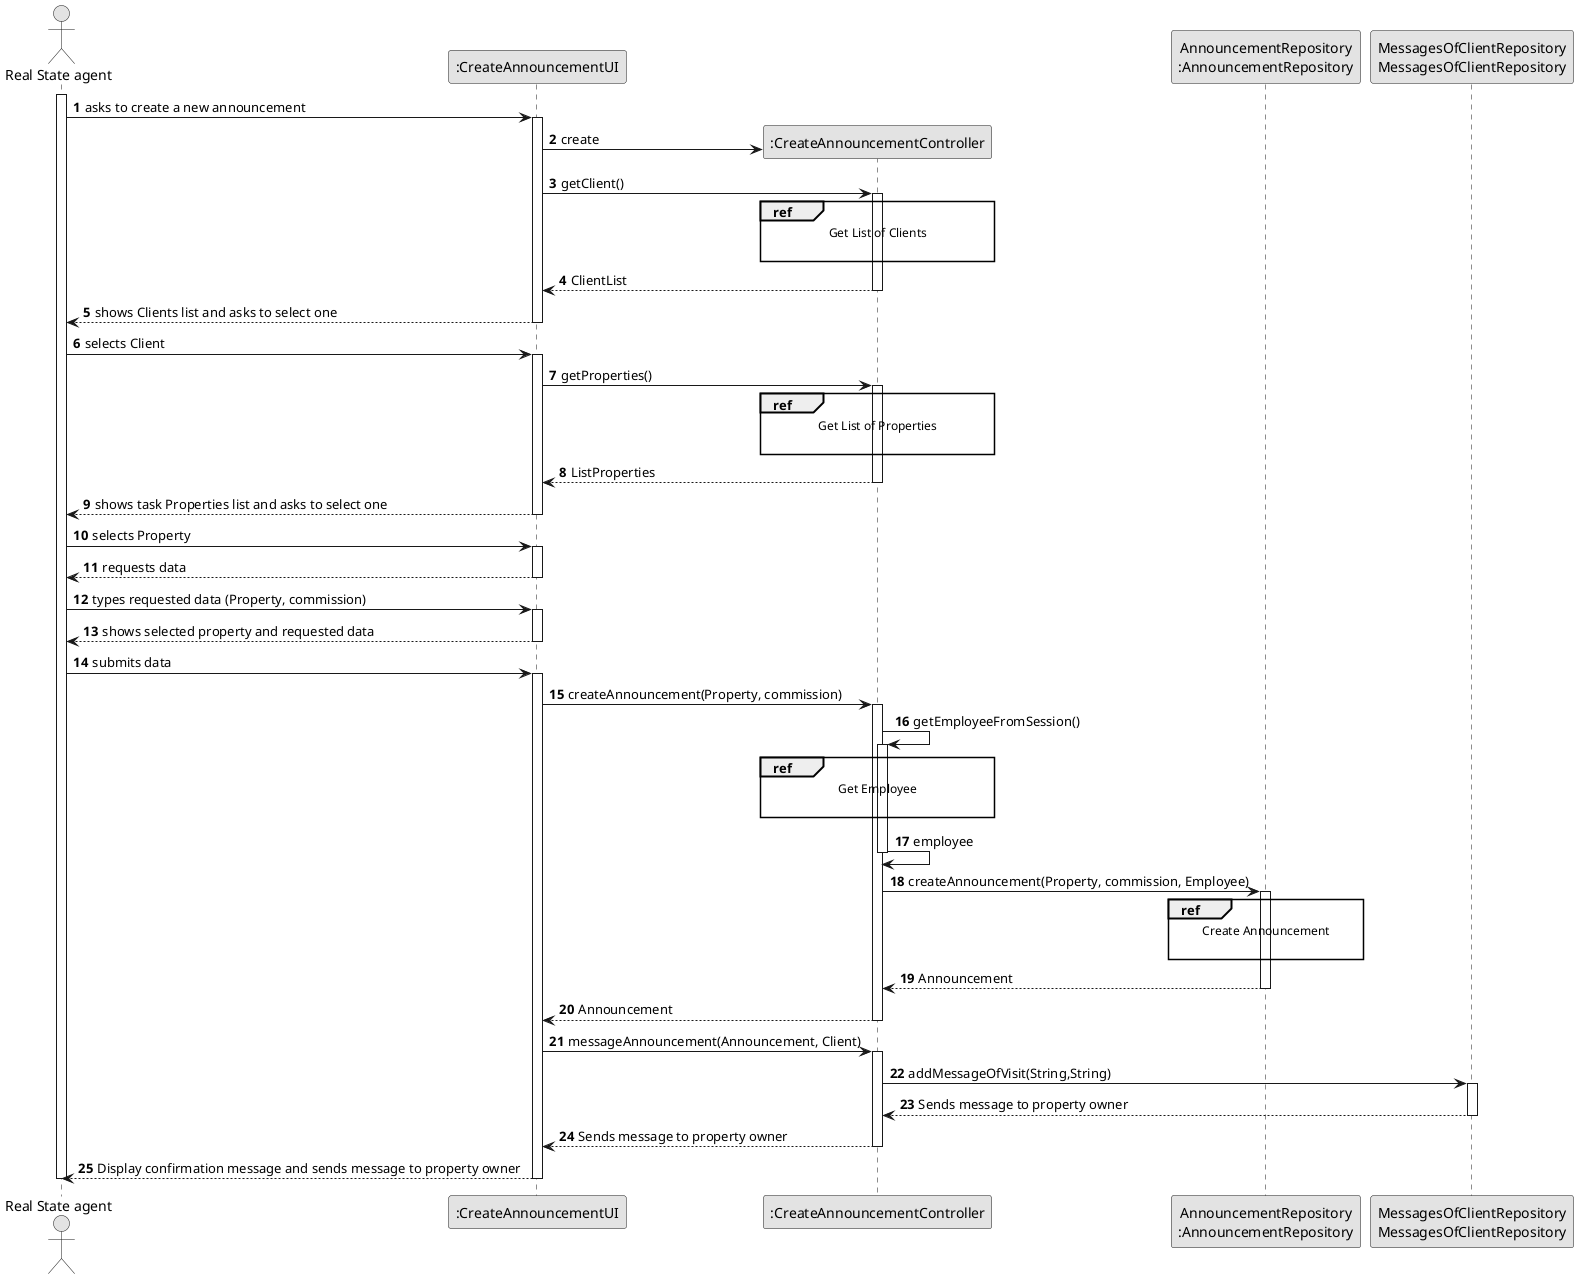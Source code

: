 @startuml
skinparam monochrome true
skinparam packageStyle rectangle
skinparam shadowing false

autonumber

'hide footbox
actor "Real State agent" as ADM
participant ":CreateAnnouncementUI" as UI
participant ":CreateAnnouncementController" as CTRL
participant "AnnouncementRepository\n:AnnouncementRepository" as ORG
participant "MessagesOfClientRepository\nMessagesOfClientRepository" as MessREPO

activate ADM

    ADM -> UI : asks to create a new announcement

    activate UI

        UI -> CTRL** : create
        UI -> CTRL : getClient()
        ref over CTRL
            Get List of Clients

        end ref

        activate CTRL

            CTRL --> UI : ClientList
        deactivate CTRL

        UI --> ADM : shows Clients list and asks to select one
    deactivate UI

    ADM -> UI : selects Client

    activate UI

            UI -> CTRL : getProperties()
            ref over CTRL
                Get List of Properties

            end ref

            activate CTRL

                CTRL --> UI : ListProperties
            deactivate CTRL

            UI --> ADM : shows task Properties list and asks to select one
        deactivate UI

        ADM -> UI : selects Property
        activate UI

        UI --> ADM : requests data
    deactivate UI

    ADM -> UI : types requested data (Property, commission)
    activate UI

        UI --> ADM : shows selected property and requested data
    deactivate UI

    ADM -> UI : submits data
    activate UI

        UI -> CTRL : createAnnouncement(Property, commission)
        activate CTRL

            CTRL -> CTRL : getEmployeeFromSession()
            activate CTRL

                ref over CTRL
                    Get Employee

                end ref
                CTRL -> CTRL : employee
            deactivate CTRL

            CTRL -> ORG: createAnnouncement(Property, commission, Employee)
            activate ORG

                ref over ORG
                    Create Announcement

                end

                ORG --> CTRL : Announcement
            deactivate ORG

            CTRL --> UI: Announcement
            deactivate CTRL

    UI -> CTRL : messageAnnouncement(Announcement, Client)
    activate CTRL
    CTRL -> MessREPO: addMessageOfVisit(String,String)
    activate MessREPO

    MessREPO --> CTRL : Sends message to property owner
    deactivate MessREPO
    CTRL --> UI: Sends message to property owner
    deactivate CTRL
    UI --> ADM: Display confirmation message and sends message to property owner
    deactivate UI

deactivate ADM

@enduml